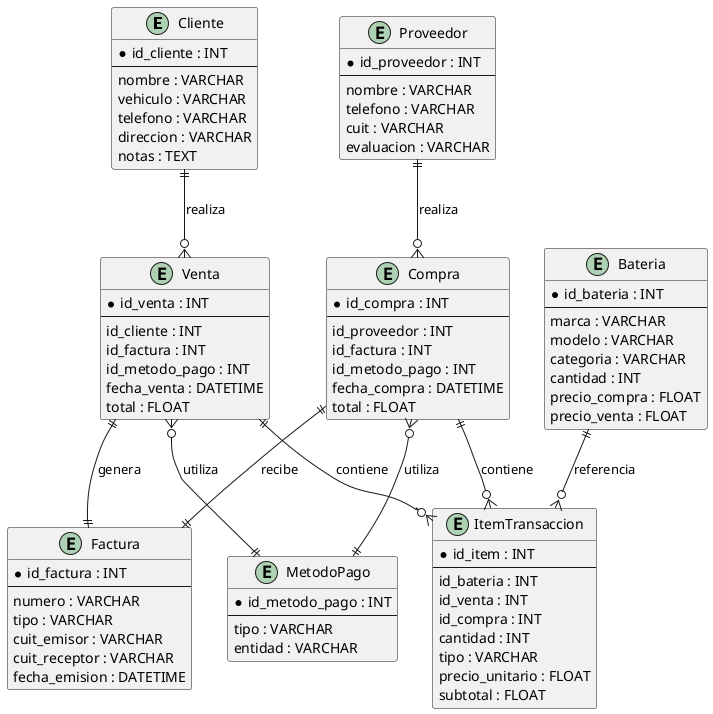 @startuml
entity Cliente {
  *id_cliente : INT
  --
  nombre : VARCHAR
  vehiculo : VARCHAR
  telefono : VARCHAR
  direccion : VARCHAR
  notas : TEXT
}

entity Proveedor {
  *id_proveedor : INT
  --
  nombre : VARCHAR
  telefono : VARCHAR
  cuit : VARCHAR
  evaluacion : VARCHAR
}

entity Bateria {
  *id_bateria : INT
  --
  marca : VARCHAR
  modelo : VARCHAR
  categoria : VARCHAR
  cantidad : INT
  precio_compra : FLOAT
  precio_venta : FLOAT
}

entity MetodoPago {
  *id_metodo_pago : INT
  --
  tipo : VARCHAR
  entidad : VARCHAR
}

entity Factura {
  *id_factura : INT
  --
  numero : VARCHAR
  tipo : VARCHAR
  cuit_emisor : VARCHAR
  cuit_receptor : VARCHAR
  fecha_emision : DATETIME
}

entity Venta {
  *id_venta : INT
  --
  id_cliente : INT
  id_factura : INT
  id_metodo_pago : INT
  fecha_venta : DATETIME
  total : FLOAT
}

entity Compra {
  *id_compra : INT
  --
  id_proveedor : INT
  id_factura : INT
  id_metodo_pago : INT
  fecha_compra : DATETIME
  total : FLOAT
}

entity ItemTransaccion {
  *id_item : INT
  --
  id_bateria : INT
  id_venta : INT
  id_compra : INT
  cantidad : INT
  tipo : VARCHAR
  precio_unitario : FLOAT
  subtotal : FLOAT
}


Cliente ||--o{ Venta : "realiza"
Proveedor ||--o{ Compra : "realiza"
Venta ||--|| Factura : "genera"
Compra ||--|| Factura : "recibe"
Venta }o--|| MetodoPago : "utiliza"
Compra }o--|| MetodoPago : "utiliza"
Venta ||--o{ ItemTransaccion : "contiene"
Compra ||--o{ ItemTransaccion : "contiene"
Bateria ||--o{ ItemTransaccion : "referencia"
@enduml
